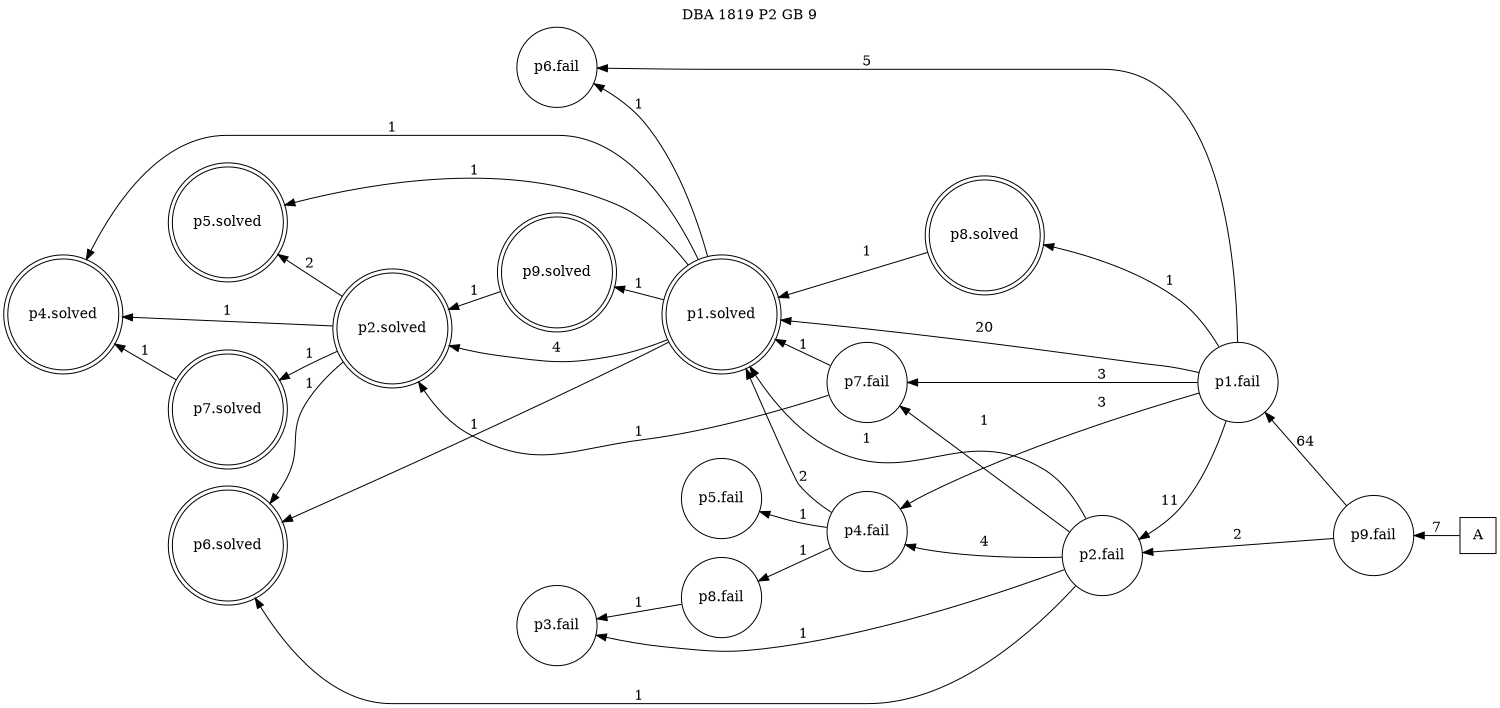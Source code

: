 digraph DBA_1819_P2_GB_9_LOW {
labelloc="tl"
label= " DBA 1819 P2 GB 9 "
rankdir="RL";
graph [ size=" 10 , 10 !"]

"A" [shape="square" label="A"]
"p9.fail" [shape="circle" label="p9.fail"]
"p1.fail" [shape="circle" label="p1.fail"]
"p7.fail" [shape="circle" label="p7.fail"]
"p1.solved" [shape="doublecircle" label="p1.solved"]
"p2.solved" [shape="doublecircle" label="p2.solved"]
"p7.solved" [shape="doublecircle" label="p7.solved"]
"p4.solved" [shape="doublecircle" label="p4.solved"]
"p5.solved" [shape="doublecircle" label="p5.solved"]
"p6.solved" [shape="doublecircle" label="p6.solved"]
"p9.solved" [shape="doublecircle" label="p9.solved"]
"p6.fail" [shape="circle" label="p6.fail"]
"p2.fail" [shape="circle" label="p2.fail"]
"p4.fail" [shape="circle" label="p4.fail"]
"p5.fail" [shape="circle" label="p5.fail"]
"p8.fail" [shape="circle" label="p8.fail"]
"p3.fail" [shape="circle" label="p3.fail"]
"p8.solved" [shape="doublecircle" label="p8.solved"]
"A" -> "p9.fail" [ label=7]
"p9.fail" -> "p1.fail" [ label=64]
"p9.fail" -> "p2.fail" [ label=2]
"p1.fail" -> "p7.fail" [ label=3]
"p1.fail" -> "p1.solved" [ label=20]
"p1.fail" -> "p6.fail" [ label=5]
"p1.fail" -> "p2.fail" [ label=11]
"p1.fail" -> "p4.fail" [ label=3]
"p1.fail" -> "p8.solved" [ label=1]
"p7.fail" -> "p1.solved" [ label=1]
"p7.fail" -> "p2.solved" [ label=1]
"p1.solved" -> "p2.solved" [ label=4]
"p1.solved" -> "p4.solved" [ label=1]
"p1.solved" -> "p5.solved" [ label=1]
"p1.solved" -> "p6.solved" [ label=1]
"p1.solved" -> "p9.solved" [ label=1]
"p1.solved" -> "p6.fail" [ label=1]
"p2.solved" -> "p7.solved" [ label=1]
"p2.solved" -> "p4.solved" [ label=1]
"p2.solved" -> "p5.solved" [ label=2]
"p2.solved" -> "p6.solved" [ label=1]
"p7.solved" -> "p4.solved" [ label=1]
"p9.solved" -> "p2.solved" [ label=1]
"p2.fail" -> "p7.fail" [ label=1]
"p2.fail" -> "p1.solved" [ label=1]
"p2.fail" -> "p6.solved" [ label=1]
"p2.fail" -> "p4.fail" [ label=4]
"p2.fail" -> "p3.fail" [ label=1]
"p4.fail" -> "p1.solved" [ label=2]
"p4.fail" -> "p5.fail" [ label=1]
"p4.fail" -> "p8.fail" [ label=1]
"p8.fail" -> "p3.fail" [ label=1]
"p8.solved" -> "p1.solved" [ label=1]
}
